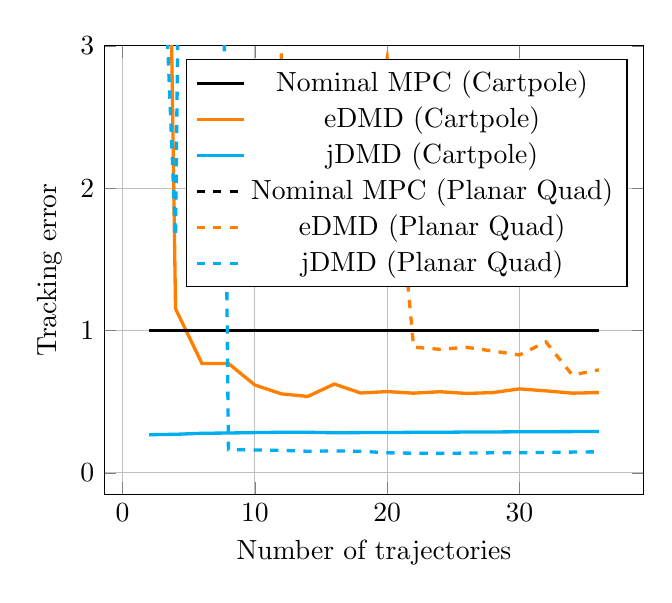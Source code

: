 % Recommended preamble:
\begin{tikzpicture}
\begin{axis}[xmajorgrids, ymajorgrids, xlabel={Number of trajectories}, ylabel={Tracking error}, ymax={3}, legend pos={north east}]
    \addplot+[no marks, very thick, color={black}]
        coordinates {
            (2.0,1.0)
            (4.0,1.0)
            (6.0,1.0)
            (8.0,1.0)
            (10.0,1.0)
            (12.0,1.0)
            (14.0,1.0)
            (16.0,1.0)
            (18.0,1.0)
            (20.0,1.0)
            (22.0,1.0)
            (24.0,1.0)
            (26.0,1.0)
            (28.0,1.0)
            (30.0,1.0)
            (32.0,1.0)
            (34.0,1.0)
            (36.0,1.0)
        }
        ;
    \addplot+[no marks, very thick, color={orange}]
        coordinates {
            (2.0,13.741)
            (4.0,1.153)
            (6.0,0.768)
            (8.0,0.769)
            (10.0,0.617)
            (12.0,0.555)
            (14.0,0.537)
            (16.0,0.624)
            (18.0,0.561)
            (20.0,0.571)
            (22.0,0.56)
            (24.0,0.57)
            (26.0,0.558)
            (28.0,0.564)
            (30.0,0.59)
            (32.0,0.576)
            (34.0,0.56)
            (36.0,0.564)
        }
        ;
    \addplot+[no marks, very thick, color={cyan}]
        coordinates {
            (2.0,0.268)
            (4.0,0.271)
            (6.0,0.278)
            (8.0,0.28)
            (10.0,0.283)
            (12.0,0.285)
            (14.0,0.285)
            (16.0,0.282)
            (18.0,0.283)
            (20.0,0.283)
            (22.0,0.285)
            (24.0,0.285)
            (26.0,0.287)
            (28.0,0.287)
            (30.0,0.289)
            (32.0,0.289)
            (34.0,0.29)
            (36.0,0.29)
        }
        ;
    \addplot+[no marks, very thick, color={black}, style={{dashed}}]
        coordinates {
            (2.0,1.0)
            (4.0,1.0)
            (6.0,1.0)
            (8.0,1.0)
            (10.0,1.0)
            (12.0,1.0)
            (14.0,1.0)
            (16.0,1.0)
            (18.0,1.0)
            (20.0,1.0)
            (22.0,1.0)
            (24.0,1.0)
            (26.0,1.0)
            (28.0,1.0)
            (30.0,1.0)
            (32.0,1.0)
            (34.0,1.0)
            (36.0,1.0)
        }
        ;
    \addplot+[no marks, very thick, color={orange}, style={{dashed}}]
        coordinates {
            (2.0,51.013)
            (4.0,37.416)
            (6.0,7.544)
            (8.0,8.704)
            (10.0,112.393)
            (12.0,2.488)
            (14.0,1.961)
            (16.0,1.643)
            (18.0,1.95)
            (20.0,2.914)
            (22.0,0.883)
            (24.0,0.868)
            (26.0,0.882)
            (28.0,0.856)
            (30.0,0.828)
            (32.0,0.92)
            (34.0,0.687)
            (36.0,0.724)
        }
        ;
    \addplot+[no marks, very thick, color={cyan}, style={{dashed}}]
        coordinates {
            (2.0,6.183)
            (4.0,1.662)
            (6.0,18.507)
            (8.0,0.163)
            (10.0,0.161)
            (12.0,0.158)
            (14.0,0.152)
            (16.0,0.154)
            (18.0,0.152)
            (20.0,0.141)
            (22.0,0.138)
            (24.0,0.137)
            (26.0,0.139)
            (28.0,0.141)
            (30.0,0.141)
            (32.0,0.144)
            (34.0,0.146)
            (36.0,0.148)
        }
        ;
    \legend{{Nominal MPC (Cartpole)},{eDMD (Cartpole)},{jDMD (Cartpole)},{Nominal MPC (Planar Quad)},{eDMD (Planar Quad)},{jDMD (Planar Quad)}}
\end{axis}
\end{tikzpicture}
